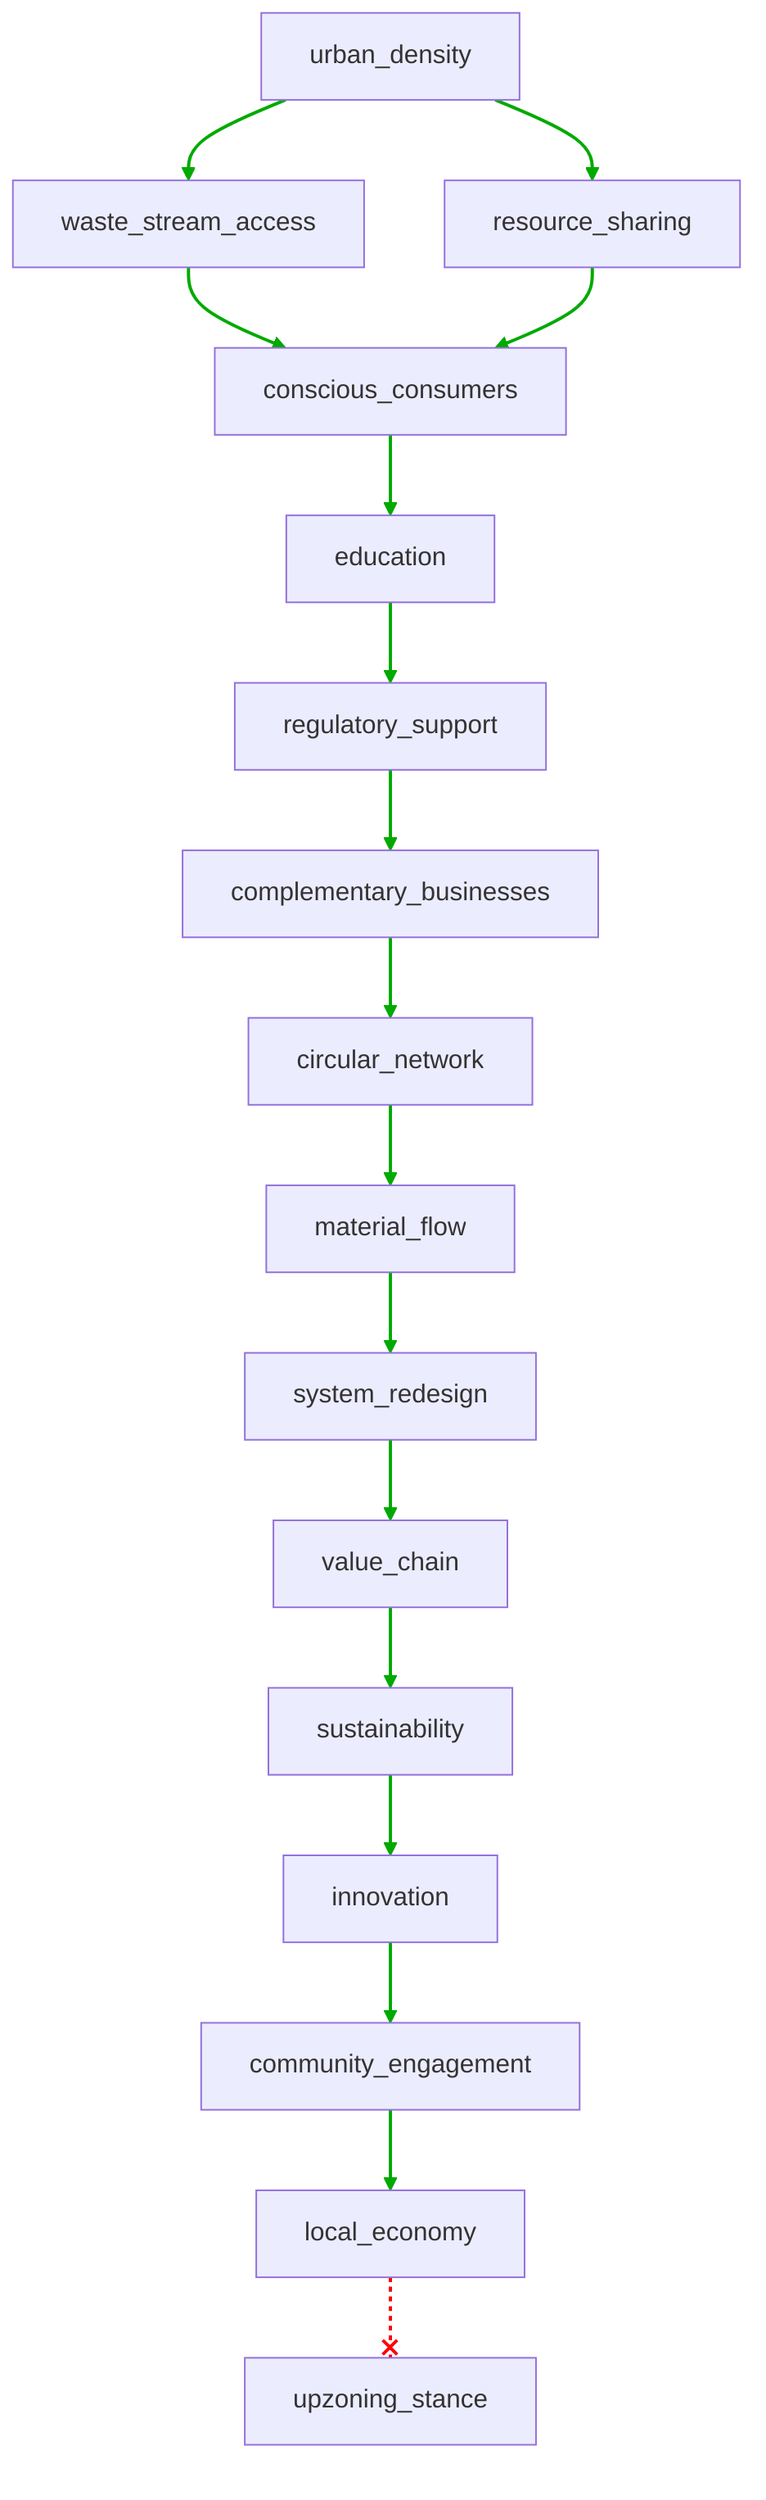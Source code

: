flowchart TD
n1[urban_density]
n2[waste_stream_access]
n3[resource_sharing]
n4[conscious_consumers]
n5[education]
n6[regulatory_support]
n7[complementary_businesses]
n8[circular_network]
n9[material_flow]
n10[system_redesign]
n11[value_chain]
n12[sustainability]
n13[innovation]
n14[community_engagement]
n15[local_economy]
n16[upzoning_stance]
n1 --> n2
n1 --> n3
n2 --> n4
n3 --> n4
n4 --> n5
n5 --> n6
n6 --> n7
n7 --> n8
n8 --> n9
n9 --> n10
n10 --> n11
n11 --> n12
n12 --> n13
n13 --> n14
n14 --> n15
n15 --x n16
linkStyle 0 stroke:#00AA00,stroke-width:2px
linkStyle 1 stroke:#00AA00,stroke-width:2px
linkStyle 2 stroke:#00AA00,stroke-width:2px
linkStyle 3 stroke:#00AA00,stroke-width:2px
linkStyle 4 stroke:#00AA00,stroke-width:2px
linkStyle 5 stroke:#00AA00,stroke-width:2px
linkStyle 6 stroke:#00AA00,stroke-width:2px
linkStyle 7 stroke:#00AA00,stroke-width:2px
linkStyle 8 stroke:#00AA00,stroke-width:2px
linkStyle 9 stroke:#00AA00,stroke-width:2px
linkStyle 10 stroke:#00AA00,stroke-width:2px
linkStyle 11 stroke:#00AA00,stroke-width:2px
linkStyle 12 stroke:#00AA00,stroke-width:2px
linkStyle 13 stroke:#00AA00,stroke-width:2px
linkStyle 14 stroke:#00AA00,stroke-width:2px
linkStyle 15 stroke:#FF0000,stroke-dasharray:3,stroke-width:2px